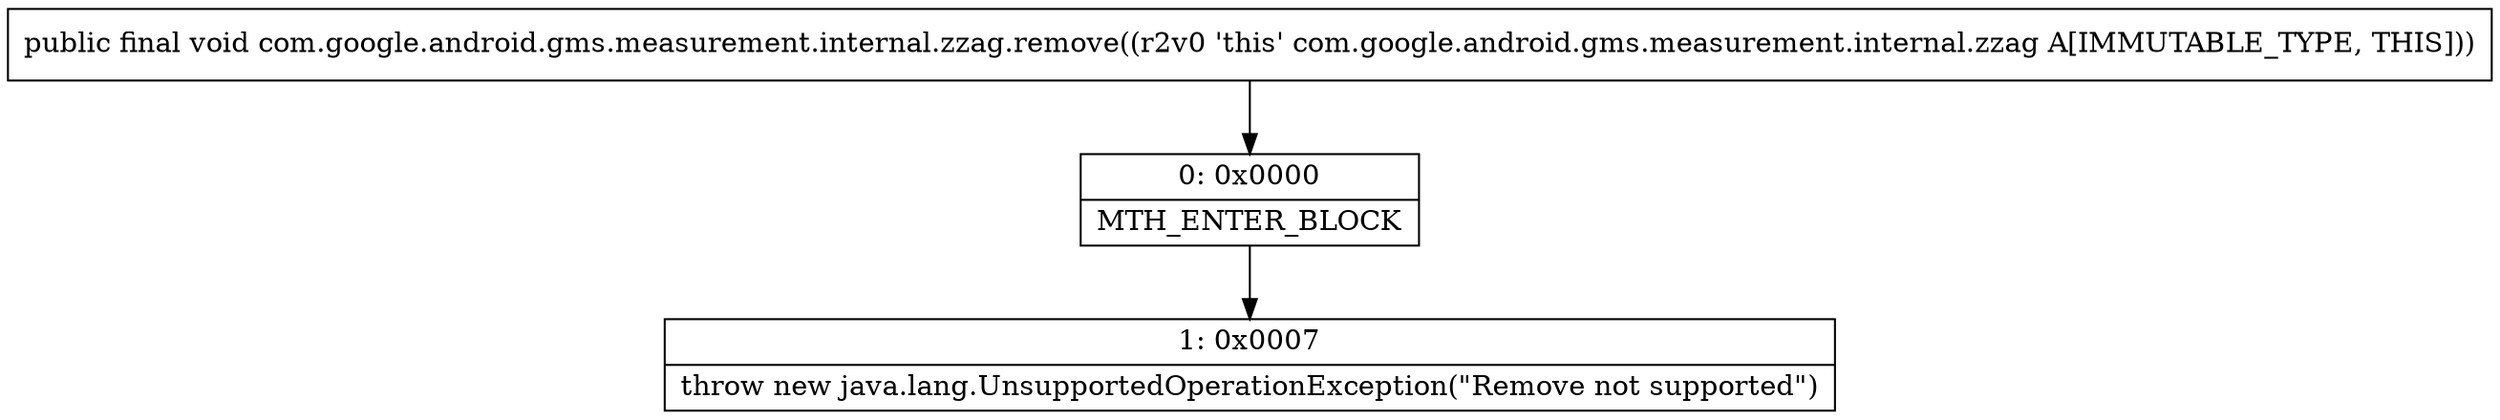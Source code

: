 digraph "CFG forcom.google.android.gms.measurement.internal.zzag.remove()V" {
Node_0 [shape=record,label="{0\:\ 0x0000|MTH_ENTER_BLOCK\l}"];
Node_1 [shape=record,label="{1\:\ 0x0007|throw new java.lang.UnsupportedOperationException(\"Remove not supported\")\l}"];
MethodNode[shape=record,label="{public final void com.google.android.gms.measurement.internal.zzag.remove((r2v0 'this' com.google.android.gms.measurement.internal.zzag A[IMMUTABLE_TYPE, THIS])) }"];
MethodNode -> Node_0;
Node_0 -> Node_1;
}

